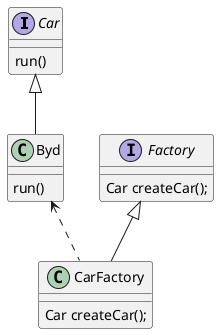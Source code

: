 @startuml

interface Car {
    run()
}

interface Factory {
    Car createCar();
}

class Byd {
    run()
}

class CarFactory {
    Car createCar();
}

Car <|-- Byd
Factory <|-- CarFactory
Byd <.. CarFactory

@enduml